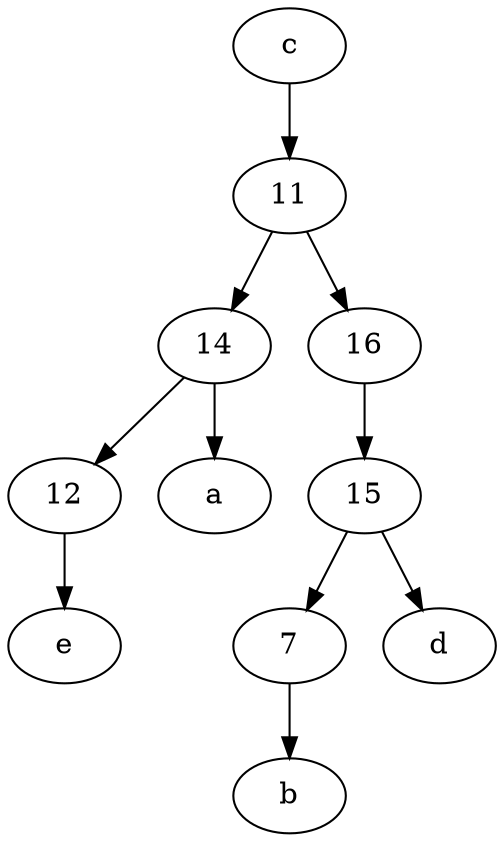 digraph  {
	12;
	7;
	c [pos="20,10!"];
	14;
	11;
	16;
	15;
	c -> 11;
	15 -> d;
	11 -> 16;
	12 -> e;
	7 -> b;
	14 -> 12;
	14 -> a;
	11 -> 14;
	15 -> 7;
	16 -> 15;

	}